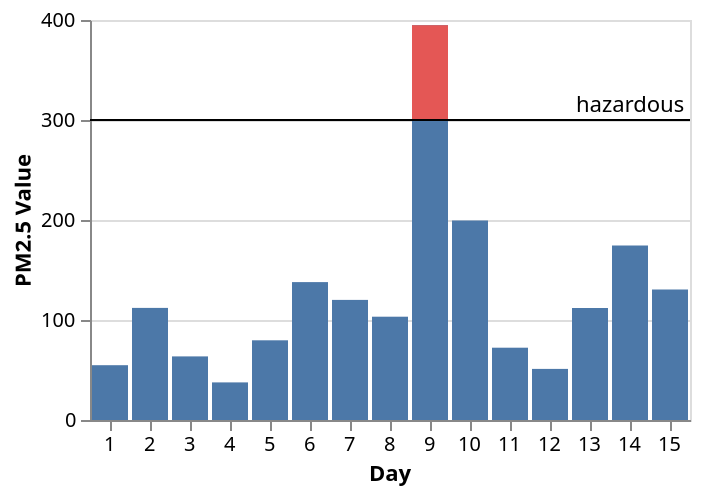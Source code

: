 {
  "$schema": "https://vega.github.io/schema/vega-lite/v5.json",
  "description": "The PM2.5 value of Beijing observed 15 days, highlighting the days when PM2.5 level is hazardous to human health. Data source https://chartaccent.github.io/chartaccent.html",
  "layer": [
    {
      "data": {
        "values": [
          {"Day": 1, "Value": 54.8},
          {"Day": 2, "Value": 112.1},
          {"Day": 3, "Value": 63.6},
          {"Day": 4, "Value": 37.6},
          {"Day": 5, "Value": 79.7},
          {"Day": 6, "Value": 137.9},
          {"Day": 7, "Value": 120.1},
          {"Day": 8, "Value": 103.3},
          {"Day": 9, "Value": 394.8},
          {"Day": 10, "Value": 199.5},
          {"Day": 11, "Value": 72.3},
          {"Day": 12, "Value": 51.1},
          {"Day": 13, "Value": 112},
          {"Day": 14, "Value": 174.5},
          {"Day": 15, "Value": 130.5}
        ]
      },
      "layer": [
        {
          "mark": "bar",
          "encoding": {
            "x": {"field": "Day", "type": "ordinal", "axis": {"labelAngle": 0}},
            "y": {"field": "Value", "type": "quantitative"}
          }
        },
        {
          "mark": "bar",
          "encoding": {
            "x": {"field": "Day", "type": "ordinal"},
            "y": {
              "field": "baseline",
              "type": "quantitative",
              "title": "PM2.5 Value"
            },
            "y2": {"field": "Value"},
            "color": {"value": "#e45755"}
          },
          "transform": [{"filter": "datum.Value >= 300"}, {"calculate": "300", "as": "baseline"}]
        }
      ]
    },
    {
      "data": {"values": [{}]},
      "layer": [
        {"mark": "rule", "encoding": {"y": {"datum": 300}}},
        {
          "mark": {
            "type": "text",
            "align": "right",
            "baseline": "bottom",
            "dx": -2,
            "dy": -2,
            "x": "width",
            "text": "hazardous"
          },
          "encoding": {"y": {"datum": 300}}
        }
      ]
    }
  ]
}
